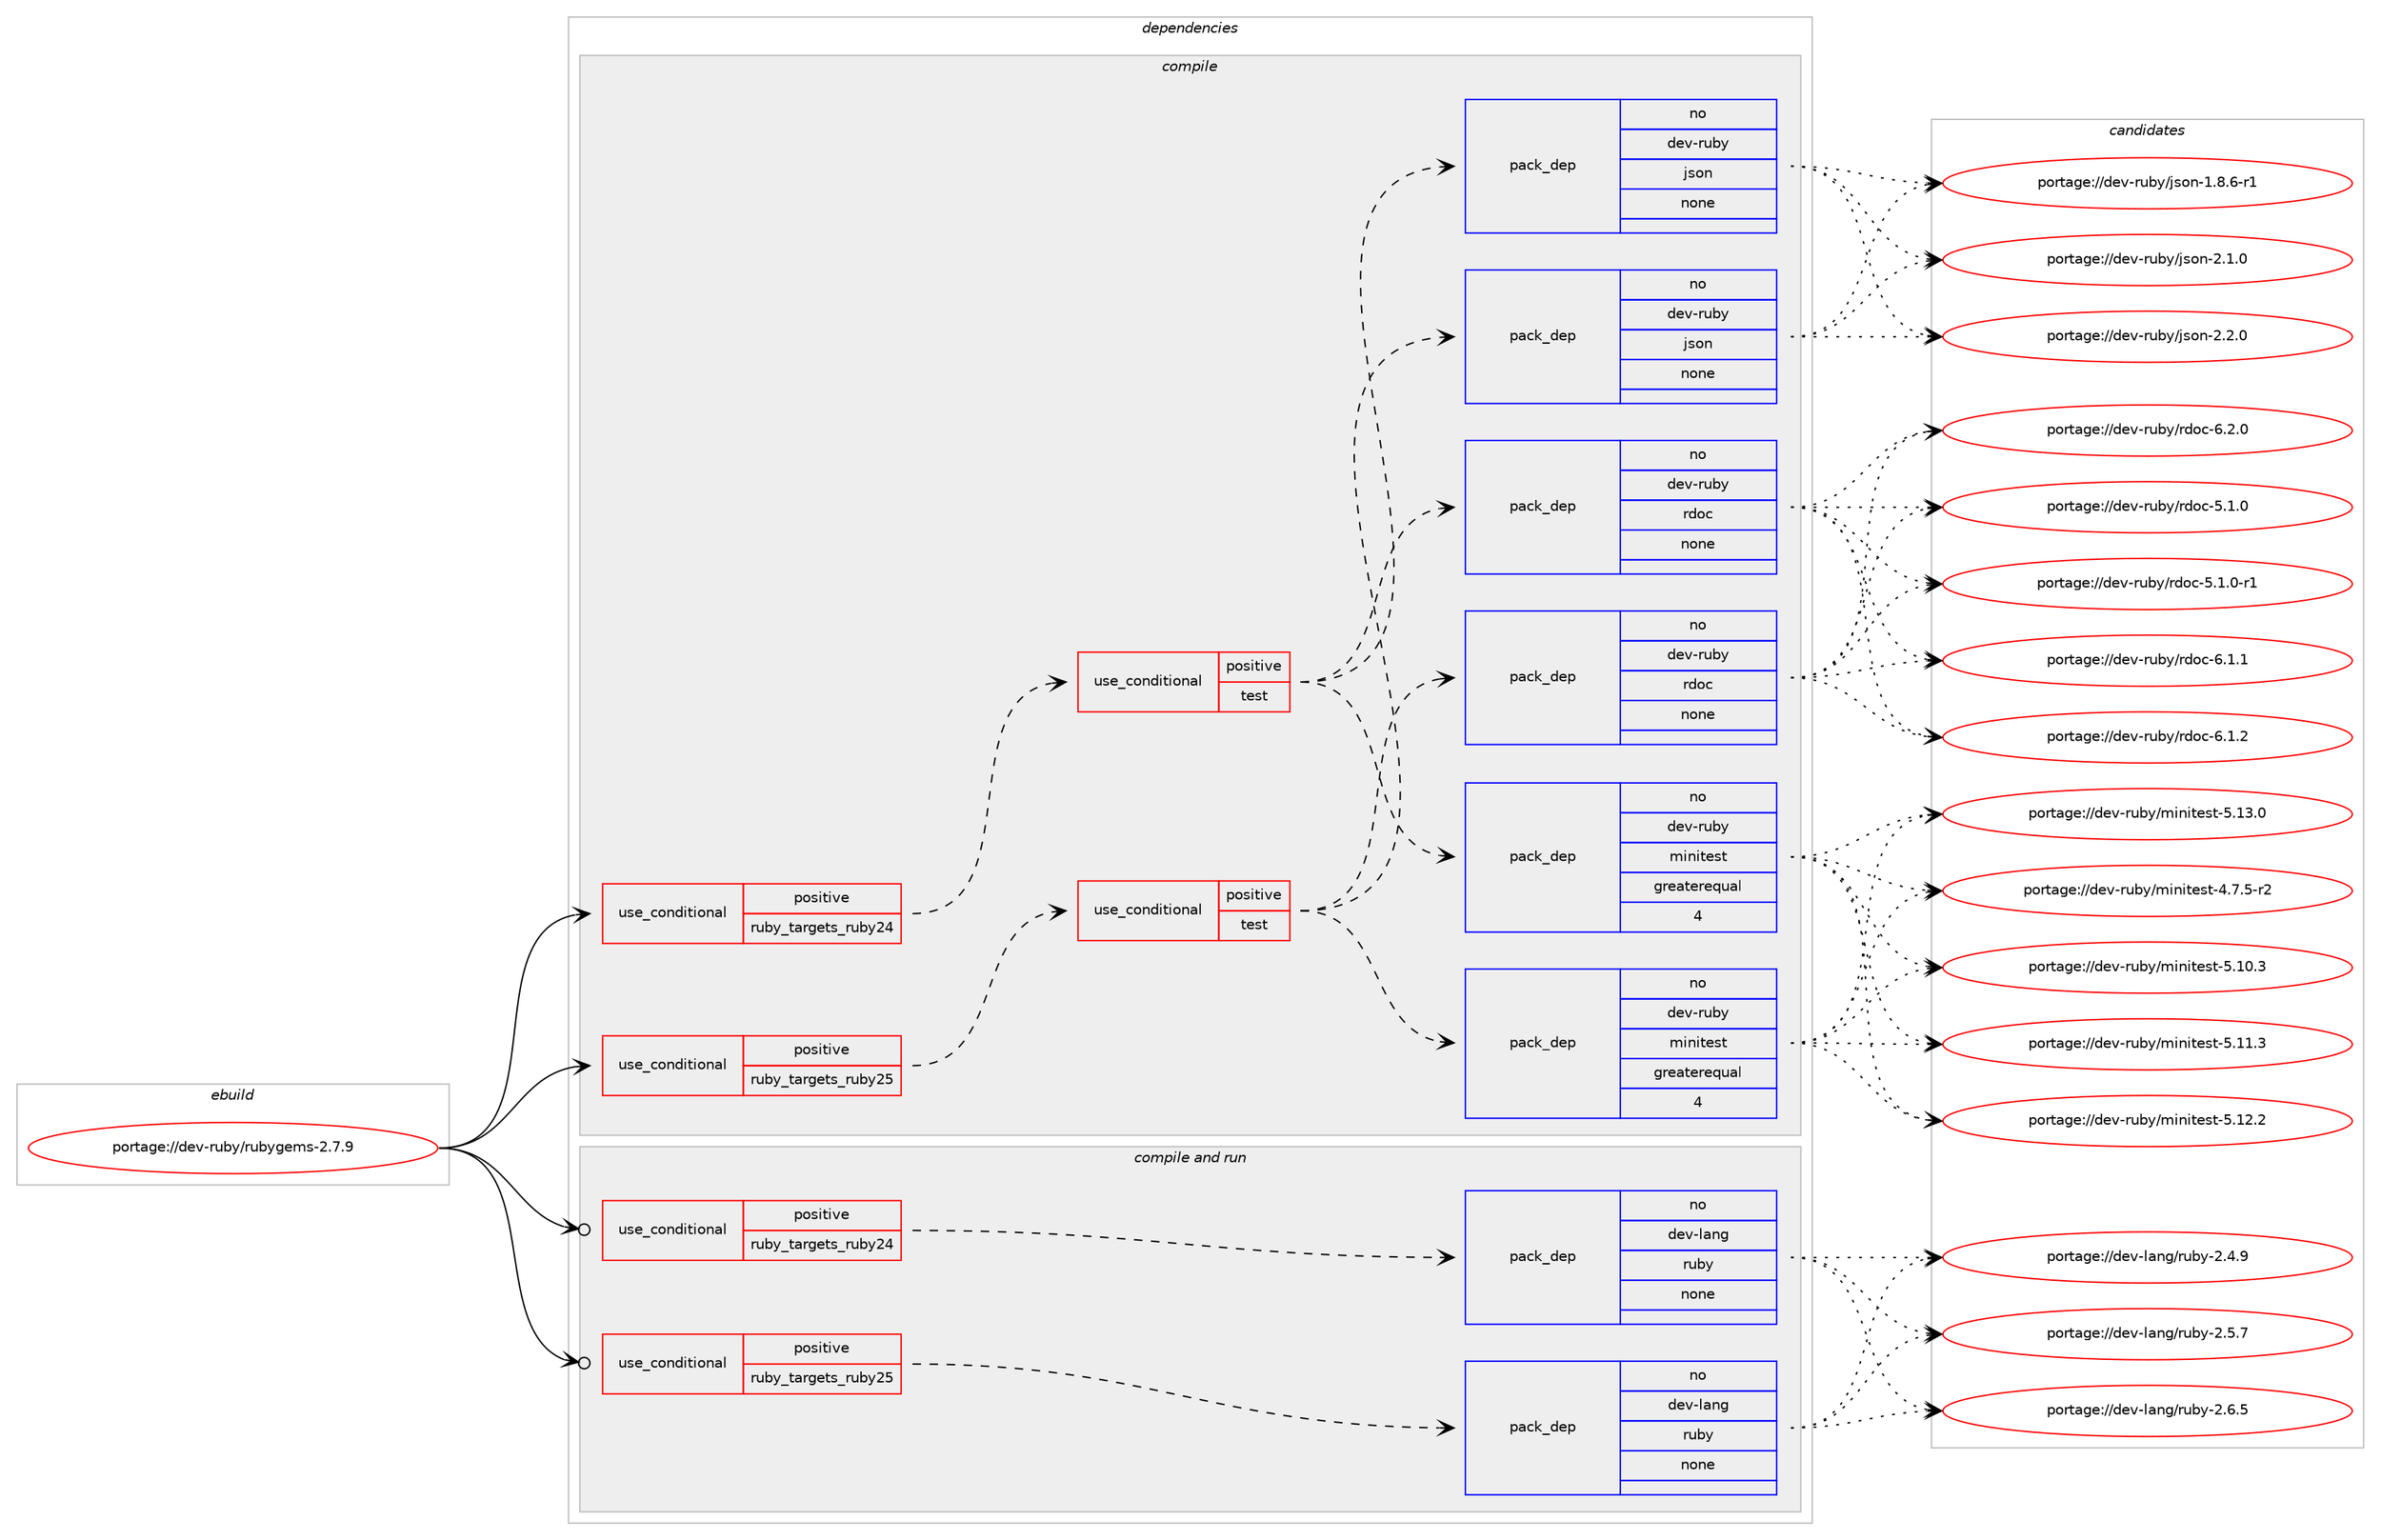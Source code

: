 digraph prolog {

# *************
# Graph options
# *************

newrank=true;
concentrate=true;
compound=true;
graph [rankdir=LR,fontname=Helvetica,fontsize=10,ranksep=1.5];#, ranksep=2.5, nodesep=0.2];
edge  [arrowhead=vee];
node  [fontname=Helvetica,fontsize=10];

# **********
# The ebuild
# **********

subgraph cluster_leftcol {
color=gray;
rank=same;
label=<<i>ebuild</i>>;
id [label="portage://dev-ruby/rubygems-2.7.9", color=red, width=4, href="../dev-ruby/rubygems-2.7.9.svg"];
}

# ****************
# The dependencies
# ****************

subgraph cluster_midcol {
color=gray;
label=<<i>dependencies</i>>;
subgraph cluster_compile {
fillcolor="#eeeeee";
style=filled;
label=<<i>compile</i>>;
subgraph cond65240 {
dependency247371 [label=<<TABLE BORDER="0" CELLBORDER="1" CELLSPACING="0" CELLPADDING="4"><TR><TD ROWSPAN="3" CELLPADDING="10">use_conditional</TD></TR><TR><TD>positive</TD></TR><TR><TD>ruby_targets_ruby24</TD></TR></TABLE>>, shape=none, color=red];
subgraph cond65241 {
dependency247372 [label=<<TABLE BORDER="0" CELLBORDER="1" CELLSPACING="0" CELLPADDING="4"><TR><TD ROWSPAN="3" CELLPADDING="10">use_conditional</TD></TR><TR><TD>positive</TD></TR><TR><TD>test</TD></TR></TABLE>>, shape=none, color=red];
subgraph pack178586 {
dependency247373 [label=<<TABLE BORDER="0" CELLBORDER="1" CELLSPACING="0" CELLPADDING="4" WIDTH="220"><TR><TD ROWSPAN="6" CELLPADDING="30">pack_dep</TD></TR><TR><TD WIDTH="110">no</TD></TR><TR><TD>dev-ruby</TD></TR><TR><TD>json</TD></TR><TR><TD>none</TD></TR><TR><TD></TD></TR></TABLE>>, shape=none, color=blue];
}
dependency247372:e -> dependency247373:w [weight=20,style="dashed",arrowhead="vee"];
subgraph pack178587 {
dependency247374 [label=<<TABLE BORDER="0" CELLBORDER="1" CELLSPACING="0" CELLPADDING="4" WIDTH="220"><TR><TD ROWSPAN="6" CELLPADDING="30">pack_dep</TD></TR><TR><TD WIDTH="110">no</TD></TR><TR><TD>dev-ruby</TD></TR><TR><TD>minitest</TD></TR><TR><TD>greaterequal</TD></TR><TR><TD>4</TD></TR></TABLE>>, shape=none, color=blue];
}
dependency247372:e -> dependency247374:w [weight=20,style="dashed",arrowhead="vee"];
subgraph pack178588 {
dependency247375 [label=<<TABLE BORDER="0" CELLBORDER="1" CELLSPACING="0" CELLPADDING="4" WIDTH="220"><TR><TD ROWSPAN="6" CELLPADDING="30">pack_dep</TD></TR><TR><TD WIDTH="110">no</TD></TR><TR><TD>dev-ruby</TD></TR><TR><TD>rdoc</TD></TR><TR><TD>none</TD></TR><TR><TD></TD></TR></TABLE>>, shape=none, color=blue];
}
dependency247372:e -> dependency247375:w [weight=20,style="dashed",arrowhead="vee"];
}
dependency247371:e -> dependency247372:w [weight=20,style="dashed",arrowhead="vee"];
}
id:e -> dependency247371:w [weight=20,style="solid",arrowhead="vee"];
subgraph cond65242 {
dependency247376 [label=<<TABLE BORDER="0" CELLBORDER="1" CELLSPACING="0" CELLPADDING="4"><TR><TD ROWSPAN="3" CELLPADDING="10">use_conditional</TD></TR><TR><TD>positive</TD></TR><TR><TD>ruby_targets_ruby25</TD></TR></TABLE>>, shape=none, color=red];
subgraph cond65243 {
dependency247377 [label=<<TABLE BORDER="0" CELLBORDER="1" CELLSPACING="0" CELLPADDING="4"><TR><TD ROWSPAN="3" CELLPADDING="10">use_conditional</TD></TR><TR><TD>positive</TD></TR><TR><TD>test</TD></TR></TABLE>>, shape=none, color=red];
subgraph pack178589 {
dependency247378 [label=<<TABLE BORDER="0" CELLBORDER="1" CELLSPACING="0" CELLPADDING="4" WIDTH="220"><TR><TD ROWSPAN="6" CELLPADDING="30">pack_dep</TD></TR><TR><TD WIDTH="110">no</TD></TR><TR><TD>dev-ruby</TD></TR><TR><TD>json</TD></TR><TR><TD>none</TD></TR><TR><TD></TD></TR></TABLE>>, shape=none, color=blue];
}
dependency247377:e -> dependency247378:w [weight=20,style="dashed",arrowhead="vee"];
subgraph pack178590 {
dependency247379 [label=<<TABLE BORDER="0" CELLBORDER="1" CELLSPACING="0" CELLPADDING="4" WIDTH="220"><TR><TD ROWSPAN="6" CELLPADDING="30">pack_dep</TD></TR><TR><TD WIDTH="110">no</TD></TR><TR><TD>dev-ruby</TD></TR><TR><TD>minitest</TD></TR><TR><TD>greaterequal</TD></TR><TR><TD>4</TD></TR></TABLE>>, shape=none, color=blue];
}
dependency247377:e -> dependency247379:w [weight=20,style="dashed",arrowhead="vee"];
subgraph pack178591 {
dependency247380 [label=<<TABLE BORDER="0" CELLBORDER="1" CELLSPACING="0" CELLPADDING="4" WIDTH="220"><TR><TD ROWSPAN="6" CELLPADDING="30">pack_dep</TD></TR><TR><TD WIDTH="110">no</TD></TR><TR><TD>dev-ruby</TD></TR><TR><TD>rdoc</TD></TR><TR><TD>none</TD></TR><TR><TD></TD></TR></TABLE>>, shape=none, color=blue];
}
dependency247377:e -> dependency247380:w [weight=20,style="dashed",arrowhead="vee"];
}
dependency247376:e -> dependency247377:w [weight=20,style="dashed",arrowhead="vee"];
}
id:e -> dependency247376:w [weight=20,style="solid",arrowhead="vee"];
}
subgraph cluster_compileandrun {
fillcolor="#eeeeee";
style=filled;
label=<<i>compile and run</i>>;
subgraph cond65244 {
dependency247381 [label=<<TABLE BORDER="0" CELLBORDER="1" CELLSPACING="0" CELLPADDING="4"><TR><TD ROWSPAN="3" CELLPADDING="10">use_conditional</TD></TR><TR><TD>positive</TD></TR><TR><TD>ruby_targets_ruby24</TD></TR></TABLE>>, shape=none, color=red];
subgraph pack178592 {
dependency247382 [label=<<TABLE BORDER="0" CELLBORDER="1" CELLSPACING="0" CELLPADDING="4" WIDTH="220"><TR><TD ROWSPAN="6" CELLPADDING="30">pack_dep</TD></TR><TR><TD WIDTH="110">no</TD></TR><TR><TD>dev-lang</TD></TR><TR><TD>ruby</TD></TR><TR><TD>none</TD></TR><TR><TD></TD></TR></TABLE>>, shape=none, color=blue];
}
dependency247381:e -> dependency247382:w [weight=20,style="dashed",arrowhead="vee"];
}
id:e -> dependency247381:w [weight=20,style="solid",arrowhead="odotvee"];
subgraph cond65245 {
dependency247383 [label=<<TABLE BORDER="0" CELLBORDER="1" CELLSPACING="0" CELLPADDING="4"><TR><TD ROWSPAN="3" CELLPADDING="10">use_conditional</TD></TR><TR><TD>positive</TD></TR><TR><TD>ruby_targets_ruby25</TD></TR></TABLE>>, shape=none, color=red];
subgraph pack178593 {
dependency247384 [label=<<TABLE BORDER="0" CELLBORDER="1" CELLSPACING="0" CELLPADDING="4" WIDTH="220"><TR><TD ROWSPAN="6" CELLPADDING="30">pack_dep</TD></TR><TR><TD WIDTH="110">no</TD></TR><TR><TD>dev-lang</TD></TR><TR><TD>ruby</TD></TR><TR><TD>none</TD></TR><TR><TD></TD></TR></TABLE>>, shape=none, color=blue];
}
dependency247383:e -> dependency247384:w [weight=20,style="dashed",arrowhead="vee"];
}
id:e -> dependency247383:w [weight=20,style="solid",arrowhead="odotvee"];
}
subgraph cluster_run {
fillcolor="#eeeeee";
style=filled;
label=<<i>run</i>>;
}
}

# **************
# The candidates
# **************

subgraph cluster_choices {
rank=same;
color=gray;
label=<<i>candidates</i>>;

subgraph choice178586 {
color=black;
nodesep=1;
choiceportage1001011184511411798121471061151111104549465646544511449 [label="portage://dev-ruby/json-1.8.6-r1", color=red, width=4,href="../dev-ruby/json-1.8.6-r1.svg"];
choiceportage100101118451141179812147106115111110455046494648 [label="portage://dev-ruby/json-2.1.0", color=red, width=4,href="../dev-ruby/json-2.1.0.svg"];
choiceportage100101118451141179812147106115111110455046504648 [label="portage://dev-ruby/json-2.2.0", color=red, width=4,href="../dev-ruby/json-2.2.0.svg"];
dependency247373:e -> choiceportage1001011184511411798121471061151111104549465646544511449:w [style=dotted,weight="100"];
dependency247373:e -> choiceportage100101118451141179812147106115111110455046494648:w [style=dotted,weight="100"];
dependency247373:e -> choiceportage100101118451141179812147106115111110455046504648:w [style=dotted,weight="100"];
}
subgraph choice178587 {
color=black;
nodesep=1;
choiceportage1001011184511411798121471091051101051161011151164552465546534511450 [label="portage://dev-ruby/minitest-4.7.5-r2", color=red, width=4,href="../dev-ruby/minitest-4.7.5-r2.svg"];
choiceportage10010111845114117981214710910511010511610111511645534649484651 [label="portage://dev-ruby/minitest-5.10.3", color=red, width=4,href="../dev-ruby/minitest-5.10.3.svg"];
choiceportage10010111845114117981214710910511010511610111511645534649494651 [label="portage://dev-ruby/minitest-5.11.3", color=red, width=4,href="../dev-ruby/minitest-5.11.3.svg"];
choiceportage10010111845114117981214710910511010511610111511645534649504650 [label="portage://dev-ruby/minitest-5.12.2", color=red, width=4,href="../dev-ruby/minitest-5.12.2.svg"];
choiceportage10010111845114117981214710910511010511610111511645534649514648 [label="portage://dev-ruby/minitest-5.13.0", color=red, width=4,href="../dev-ruby/minitest-5.13.0.svg"];
dependency247374:e -> choiceportage1001011184511411798121471091051101051161011151164552465546534511450:w [style=dotted,weight="100"];
dependency247374:e -> choiceportage10010111845114117981214710910511010511610111511645534649484651:w [style=dotted,weight="100"];
dependency247374:e -> choiceportage10010111845114117981214710910511010511610111511645534649494651:w [style=dotted,weight="100"];
dependency247374:e -> choiceportage10010111845114117981214710910511010511610111511645534649504650:w [style=dotted,weight="100"];
dependency247374:e -> choiceportage10010111845114117981214710910511010511610111511645534649514648:w [style=dotted,weight="100"];
}
subgraph choice178588 {
color=black;
nodesep=1;
choiceportage10010111845114117981214711410011199455346494648 [label="portage://dev-ruby/rdoc-5.1.0", color=red, width=4,href="../dev-ruby/rdoc-5.1.0.svg"];
choiceportage100101118451141179812147114100111994553464946484511449 [label="portage://dev-ruby/rdoc-5.1.0-r1", color=red, width=4,href="../dev-ruby/rdoc-5.1.0-r1.svg"];
choiceportage10010111845114117981214711410011199455446494649 [label="portage://dev-ruby/rdoc-6.1.1", color=red, width=4,href="../dev-ruby/rdoc-6.1.1.svg"];
choiceportage10010111845114117981214711410011199455446494650 [label="portage://dev-ruby/rdoc-6.1.2", color=red, width=4,href="../dev-ruby/rdoc-6.1.2.svg"];
choiceportage10010111845114117981214711410011199455446504648 [label="portage://dev-ruby/rdoc-6.2.0", color=red, width=4,href="../dev-ruby/rdoc-6.2.0.svg"];
dependency247375:e -> choiceportage10010111845114117981214711410011199455346494648:w [style=dotted,weight="100"];
dependency247375:e -> choiceportage100101118451141179812147114100111994553464946484511449:w [style=dotted,weight="100"];
dependency247375:e -> choiceportage10010111845114117981214711410011199455446494649:w [style=dotted,weight="100"];
dependency247375:e -> choiceportage10010111845114117981214711410011199455446494650:w [style=dotted,weight="100"];
dependency247375:e -> choiceportage10010111845114117981214711410011199455446504648:w [style=dotted,weight="100"];
}
subgraph choice178589 {
color=black;
nodesep=1;
choiceportage1001011184511411798121471061151111104549465646544511449 [label="portage://dev-ruby/json-1.8.6-r1", color=red, width=4,href="../dev-ruby/json-1.8.6-r1.svg"];
choiceportage100101118451141179812147106115111110455046494648 [label="portage://dev-ruby/json-2.1.0", color=red, width=4,href="../dev-ruby/json-2.1.0.svg"];
choiceportage100101118451141179812147106115111110455046504648 [label="portage://dev-ruby/json-2.2.0", color=red, width=4,href="../dev-ruby/json-2.2.0.svg"];
dependency247378:e -> choiceportage1001011184511411798121471061151111104549465646544511449:w [style=dotted,weight="100"];
dependency247378:e -> choiceportage100101118451141179812147106115111110455046494648:w [style=dotted,weight="100"];
dependency247378:e -> choiceportage100101118451141179812147106115111110455046504648:w [style=dotted,weight="100"];
}
subgraph choice178590 {
color=black;
nodesep=1;
choiceportage1001011184511411798121471091051101051161011151164552465546534511450 [label="portage://dev-ruby/minitest-4.7.5-r2", color=red, width=4,href="../dev-ruby/minitest-4.7.5-r2.svg"];
choiceportage10010111845114117981214710910511010511610111511645534649484651 [label="portage://dev-ruby/minitest-5.10.3", color=red, width=4,href="../dev-ruby/minitest-5.10.3.svg"];
choiceportage10010111845114117981214710910511010511610111511645534649494651 [label="portage://dev-ruby/minitest-5.11.3", color=red, width=4,href="../dev-ruby/minitest-5.11.3.svg"];
choiceportage10010111845114117981214710910511010511610111511645534649504650 [label="portage://dev-ruby/minitest-5.12.2", color=red, width=4,href="../dev-ruby/minitest-5.12.2.svg"];
choiceportage10010111845114117981214710910511010511610111511645534649514648 [label="portage://dev-ruby/minitest-5.13.0", color=red, width=4,href="../dev-ruby/minitest-5.13.0.svg"];
dependency247379:e -> choiceportage1001011184511411798121471091051101051161011151164552465546534511450:w [style=dotted,weight="100"];
dependency247379:e -> choiceportage10010111845114117981214710910511010511610111511645534649484651:w [style=dotted,weight="100"];
dependency247379:e -> choiceportage10010111845114117981214710910511010511610111511645534649494651:w [style=dotted,weight="100"];
dependency247379:e -> choiceportage10010111845114117981214710910511010511610111511645534649504650:w [style=dotted,weight="100"];
dependency247379:e -> choiceportage10010111845114117981214710910511010511610111511645534649514648:w [style=dotted,weight="100"];
}
subgraph choice178591 {
color=black;
nodesep=1;
choiceportage10010111845114117981214711410011199455346494648 [label="portage://dev-ruby/rdoc-5.1.0", color=red, width=4,href="../dev-ruby/rdoc-5.1.0.svg"];
choiceportage100101118451141179812147114100111994553464946484511449 [label="portage://dev-ruby/rdoc-5.1.0-r1", color=red, width=4,href="../dev-ruby/rdoc-5.1.0-r1.svg"];
choiceportage10010111845114117981214711410011199455446494649 [label="portage://dev-ruby/rdoc-6.1.1", color=red, width=4,href="../dev-ruby/rdoc-6.1.1.svg"];
choiceportage10010111845114117981214711410011199455446494650 [label="portage://dev-ruby/rdoc-6.1.2", color=red, width=4,href="../dev-ruby/rdoc-6.1.2.svg"];
choiceportage10010111845114117981214711410011199455446504648 [label="portage://dev-ruby/rdoc-6.2.0", color=red, width=4,href="../dev-ruby/rdoc-6.2.0.svg"];
dependency247380:e -> choiceportage10010111845114117981214711410011199455346494648:w [style=dotted,weight="100"];
dependency247380:e -> choiceportage100101118451141179812147114100111994553464946484511449:w [style=dotted,weight="100"];
dependency247380:e -> choiceportage10010111845114117981214711410011199455446494649:w [style=dotted,weight="100"];
dependency247380:e -> choiceportage10010111845114117981214711410011199455446494650:w [style=dotted,weight="100"];
dependency247380:e -> choiceportage10010111845114117981214711410011199455446504648:w [style=dotted,weight="100"];
}
subgraph choice178592 {
color=black;
nodesep=1;
choiceportage10010111845108971101034711411798121455046524657 [label="portage://dev-lang/ruby-2.4.9", color=red, width=4,href="../dev-lang/ruby-2.4.9.svg"];
choiceportage10010111845108971101034711411798121455046534655 [label="portage://dev-lang/ruby-2.5.7", color=red, width=4,href="../dev-lang/ruby-2.5.7.svg"];
choiceportage10010111845108971101034711411798121455046544653 [label="portage://dev-lang/ruby-2.6.5", color=red, width=4,href="../dev-lang/ruby-2.6.5.svg"];
dependency247382:e -> choiceportage10010111845108971101034711411798121455046524657:w [style=dotted,weight="100"];
dependency247382:e -> choiceportage10010111845108971101034711411798121455046534655:w [style=dotted,weight="100"];
dependency247382:e -> choiceportage10010111845108971101034711411798121455046544653:w [style=dotted,weight="100"];
}
subgraph choice178593 {
color=black;
nodesep=1;
choiceportage10010111845108971101034711411798121455046524657 [label="portage://dev-lang/ruby-2.4.9", color=red, width=4,href="../dev-lang/ruby-2.4.9.svg"];
choiceportage10010111845108971101034711411798121455046534655 [label="portage://dev-lang/ruby-2.5.7", color=red, width=4,href="../dev-lang/ruby-2.5.7.svg"];
choiceportage10010111845108971101034711411798121455046544653 [label="portage://dev-lang/ruby-2.6.5", color=red, width=4,href="../dev-lang/ruby-2.6.5.svg"];
dependency247384:e -> choiceportage10010111845108971101034711411798121455046524657:w [style=dotted,weight="100"];
dependency247384:e -> choiceportage10010111845108971101034711411798121455046534655:w [style=dotted,weight="100"];
dependency247384:e -> choiceportage10010111845108971101034711411798121455046544653:w [style=dotted,weight="100"];
}
}

}
